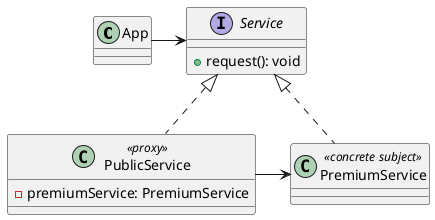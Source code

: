 @startuml

'skinparam linetype ortho

class App {}

interface Service {
  + request(): void
}

class PublicService <<proxy>> implements Service {
  - premiumService: PremiumService
}

class PremiumService <<concrete subject>> implements Service {}

App -> Service
PublicService -> PremiumService

@enduml
